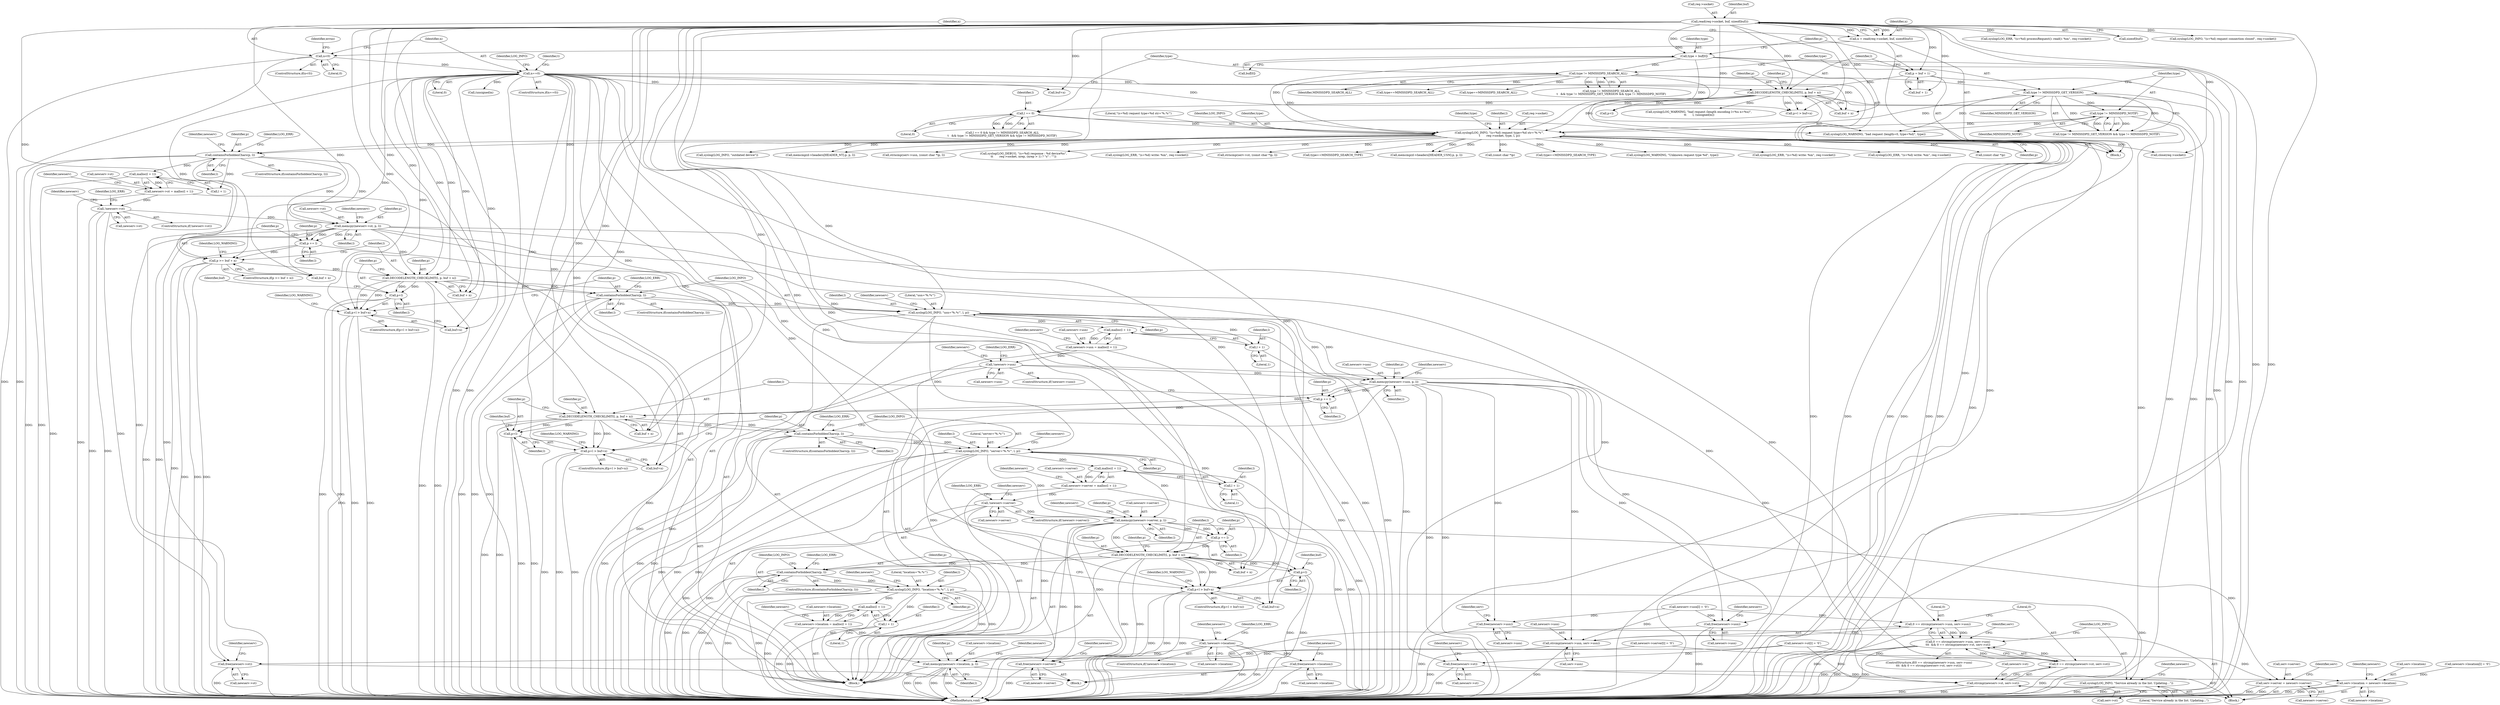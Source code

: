 digraph "0_miniupnp_b238cade9a173c6f751a34acf8ccff838a62aa47@API" {
"1000720" [label="(Call,malloc(l + 1))"];
"1000708" [label="(Call,containsForbiddenChars(p, l))"];
"1000244" [label="(Call,syslog(LOG_INFO, \"(s=%d) request type=%d str='%.*s'\",\n\t       req->socket, type, l, p))"];
"1000141" [label="(Call,read(req->socket, buf, sizeof(buf)))"];
"1000189" [label="(Call,type = buf[0])"];
"1000228" [label="(Call,type != MINISSDPD_SEARCH_ALL)"];
"1000235" [label="(Call,type != MINISSDPD_NOTIF)"];
"1000232" [label="(Call,type != MINISSDPD_GET_VERSION)"];
"1000224" [label="(Call,l == 0)"];
"1000199" [label="(Call,DECODELENGTH_CHECKLIMIT(l, p, buf + n))"];
"1000194" [label="(Call,p = buf + 1)"];
"1000174" [label="(Call,n==0)"];
"1000149" [label="(Call,n<0)"];
"1000139" [label="(Call,n = read(req->socket, buf, sizeof(buf)))"];
"1000716" [label="(Call,newserv->st = malloc(l + 1))"];
"1000725" [label="(Call,!newserv->st)"];
"1000734" [label="(Call,memcpy(newserv->st, p, l))"];
"1000747" [label="(Call,p += l)"];
"1000751" [label="(Call,p >= buf + n)"];
"1000761" [label="(Call,DECODELENGTH_CHECKLIMIT(l, p, buf + n))"];
"1000768" [label="(Call,p+l > buf+n)"];
"1000769" [label="(Call,p+l)"];
"1000781" [label="(Call,containsForbiddenChars(p, l))"];
"1000789" [label="(Call,syslog(LOG_INFO, \"usn='%.*s'\", l, p))"];
"1000798" [label="(Call,malloc(l + 1))"];
"1000794" [label="(Call,newserv->usn = malloc(l + 1))"];
"1000803" [label="(Call,!newserv->usn)"];
"1000812" [label="(Call,memcpy(newserv->usn, p, l))"];
"1000825" [label="(Call,p += l)"];
"1000828" [label="(Call,DECODELENGTH_CHECKLIMIT(l, p, buf + n))"];
"1000835" [label="(Call,p+l > buf+n)"];
"1000836" [label="(Call,p+l)"];
"1000848" [label="(Call,containsForbiddenChars(p, l))"];
"1000856" [label="(Call,syslog(LOG_INFO, \"server='%.*s'\", l, p))"];
"1000865" [label="(Call,malloc(l + 1))"];
"1000861" [label="(Call,newserv->server = malloc(l + 1))"];
"1000870" [label="(Call,!newserv->server)"];
"1000879" [label="(Call,memcpy(newserv->server, p, l))"];
"1000892" [label="(Call,p += l)"];
"1000895" [label="(Call,DECODELENGTH_CHECKLIMIT(l, p, buf + n))"];
"1000902" [label="(Call,p+l > buf+n)"];
"1000903" [label="(Call,p+l)"];
"1000915" [label="(Call,containsForbiddenChars(p, l))"];
"1000923" [label="(Call,syslog(LOG_INFO, \"location='%.*s'\", l, p))"];
"1000932" [label="(Call,malloc(l + 1))"];
"1000928" [label="(Call,newserv->location = malloc(l + 1))"];
"1000937" [label="(Call,!newserv->location)"];
"1000946" [label="(Call,memcpy(newserv->location, p, l))"];
"1001021" [label="(Call,serv->location = newserv->location)"];
"1001116" [label="(Call,free(newserv->location))"];
"1000933" [label="(Call,l + 1)"];
"1000995" [label="(Call,syslog(LOG_INFO, \"Service already in the list. Updating...\"))"];
"1001010" [label="(Call,serv->server = newserv->server)"];
"1001112" [label="(Call,free(newserv->server))"];
"1000866" [label="(Call,l + 1)"];
"1000976" [label="(Call,0 == strcmp(newserv->usn, serv->usn))"];
"1000975" [label="(Call,0 == strcmp(newserv->usn, serv->usn)\n\t\t\t  && 0 == strcmp(newserv->st, serv->st))"];
"1000978" [label="(Call,strcmp(newserv->usn, serv->usn))"];
"1001002" [label="(Call,free(newserv->usn))"];
"1001108" [label="(Call,free(newserv->usn))"];
"1000799" [label="(Call,l + 1)"];
"1000985" [label="(Call,0 == strcmp(newserv->st, serv->st))"];
"1000987" [label="(Call,strcmp(newserv->st, serv->st))"];
"1000998" [label="(Call,free(newserv->st))"];
"1001104" [label="(Call,free(newserv->st))"];
"1000869" [label="(ControlStructure,if(!newserv->server))"];
"1000790" [label="(Identifier,LOG_INFO)"];
"1001003" [label="(Call,newserv->usn)"];
"1000780" [label="(ControlStructure,if(containsForbiddenChars(p, l)))"];
"1000979" [label="(Call,newserv->usn)"];
"1000150" [label="(Identifier,n)"];
"1000116" [label="(Block,)"];
"1000245" [label="(Identifier,LOG_INFO)"];
"1000191" [label="(Call,buf[0])"];
"1000156" [label="(Identifier,errno)"];
"1001112" [label="(Call,free(newserv->server))"];
"1000707" [label="(ControlStructure,if(containsForbiddenChars(p, l)))"];
"1000816" [label="(Identifier,p)"];
"1000946" [label="(Call,memcpy(newserv->location, p, l))"];
"1000915" [label="(Call,containsForbiddenChars(p, l))"];
"1000250" [label="(Identifier,type)"];
"1000923" [label="(Call,syslog(LOG_INFO, \"location='%.*s'\", l, p))"];
"1000950" [label="(Identifier,p)"];
"1000176" [label="(Literal,0)"];
"1000199" [label="(Call,DECODELENGTH_CHECKLIMIT(l, p, buf + n))"];
"1000232" [label="(Call,type != MINISSDPD_GET_VERSION)"];
"1000777" [label="(Identifier,LOG_WARNING)"];
"1000179" [label="(Identifier,LOG_INFO)"];
"1000725" [label="(Call,!newserv->st)"];
"1001108" [label="(Call,free(newserv->usn))"];
"1000772" [label="(Call,buf+n)"];
"1000830" [label="(Identifier,p)"];
"1000818" [label="(Call,newserv->usn[l] = '\0')"];
"1000584" [label="(Call,strncmp(serv->usn, (const char *)p, l))"];
"1000229" [label="(Identifier,type)"];
"1000831" [label="(Call,buf + n)"];
"1000937" [label="(Call,!newserv->location)"];
"1000939" [label="(Identifier,newserv)"];
"1000717" [label="(Call,newserv->st)"];
"1000750" [label="(ControlStructure,if(p >= buf + n))"];
"1000254" [label="(Identifier,type)"];
"1000795" [label="(Call,newserv->usn)"];
"1000998" [label="(Call,free(newserv->st))"];
"1000196" [label="(Call,buf + 1)"];
"1000917" [label="(Identifier,l)"];
"1000239" [label="(Call,syslog(LOG_WARNING, \"bad request (length=0, type=%d)\", type))"];
"1000230" [label="(Identifier,MINISSDPD_SEARCH_ALL)"];
"1000994" [label="(Block,)"];
"1000930" [label="(Identifier,newserv)"];
"1001004" [label="(Identifier,newserv)"];
"1000898" [label="(Call,buf + n)"];
"1000804" [label="(Call,newserv->usn)"];
"1000903" [label="(Call,p+l)"];
"1000186" [label="(Identifier,t)"];
"1000892" [label="(Call,p += l)"];
"1000853" [label="(Identifier,LOG_ERR)"];
"1000801" [label="(Literal,1)"];
"1000860" [label="(Identifier,p)"];
"1000876" [label="(Identifier,LOG_ERR)"];
"1000901" [label="(ControlStructure,if(p+l > buf+n))"];
"1000789" [label="(Call,syslog(LOG_INFO, \"usn='%.*s'\", l, p))"];
"1000771" [label="(Identifier,l)"];
"1000726" [label="(Call,newserv->st)"];
"1001029" [label="(Identifier,newserv)"];
"1000840" [label="(Identifier,buf)"];
"1000716" [label="(Call,newserv->st = malloc(l + 1))"];
"1000794" [label="(Call,newserv->usn = malloc(l + 1))"];
"1000228" [label="(Call,type != MINISSDPD_SEARCH_ALL)"];
"1000805" [label="(Identifier,newserv)"];
"1000817" [label="(Identifier,l)"];
"1000844" [label="(Identifier,LOG_WARNING)"];
"1001116" [label="(Call,free(newserv->location))"];
"1000982" [label="(Call,serv->usn)"];
"1000657" [label="(Call,syslog(LOG_DEBUG, \"(s=%d) response : %d device%s\",\n\t\t       req->socket, nrep, (nrep > 1) ? \"s\" : \"\"))"];
"1001104" [label="(Call,free(newserv->st))"];
"1000734" [label="(Call,memcpy(newserv->st, p, l))"];
"1001110" [label="(Identifier,newserv)"];
"1000166" [label="(Call,syslog(LOG_ERR, \"(s=%d) processRequest(): read(): %m\", req->socket))"];
"1000847" [label="(ControlStructure,if(containsForbiddenChars(p, l)))"];
"1001092" [label="(Call,syslog(LOG_ERR, \"(s=%d) write: %m\", req->socket))"];
"1000974" [label="(ControlStructure,if(0 == strcmp(newserv->usn, serv->usn)\n\t\t\t  && 0 == strcmp(newserv->st, serv->st)))"];
"1000736" [label="(Identifier,newserv)"];
"1000867" [label="(Identifier,l)"];
"1000991" [label="(Call,serv->st)"];
"1001010" [label="(Call,serv->server = newserv->server)"];
"1000814" [label="(Identifier,newserv)"];
"1000895" [label="(Call,DECODELENGTH_CHECKLIMIT(l, p, buf + n))"];
"1000142" [label="(Call,req->socket)"];
"1000863" [label="(Identifier,newserv)"];
"1000793" [label="(Identifier,p)"];
"1000925" [label="(Literal,\"location='%.*s'\")"];
"1000978" [label="(Call,strcmp(newserv->usn, serv->usn))"];
"1000865" [label="(Call,malloc(l + 1))"];
"1000897" [label="(Identifier,p)"];
"1000782" [label="(Identifier,p)"];
"1000986" [label="(Literal,0)"];
"1000148" [label="(ControlStructure,if(n<0))"];
"1000881" [label="(Identifier,newserv)"];
"1000236" [label="(Identifier,type)"];
"1000904" [label="(Identifier,p)"];
"1000140" [label="(Identifier,n)"];
"1000835" [label="(Call,p+l > buf+n)"];
"1001105" [label="(Call,newserv->st)"];
"1001019" [label="(Identifier,serv)"];
"1000761" [label="(Call,DECODELENGTH_CHECKLIMIT(l, p, buf + n))"];
"1000902" [label="(Call,p+l > buf+n)"];
"1001000" [label="(Identifier,newserv)"];
"1000709" [label="(Identifier,p)"];
"1000988" [label="(Call,newserv->st)"];
"1000174" [label="(Call,n==0)"];
"1000569" [label="(Call,strncmp(serv->st, (const char *)p, l))"];
"1000862" [label="(Call,newserv->server)"];
"1000149" [label="(Call,n<0)"];
"1000363" [label="(Call,type==MINISSDPD_SEARCH_TYPE)"];
"1000767" [label="(ControlStructure,if(p+l > buf+n))"];
"1000916" [label="(Identifier,p)"];
"1001014" [label="(Call,newserv->server)"];
"1000385" [label="(Call,memcmp(d->headers[HEADER_USN].p, p, l))"];
"1000190" [label="(Identifier,type)"];
"1000731" [label="(Identifier,LOG_ERR)"];
"1000769" [label="(Call,p+l)"];
"1000141" [label="(Call,read(req->socket, buf, sizeof(buf)))"];
"1000752" [label="(Identifier,p)"];
"1000588" [label="(Call,(const char *)p)"];
"1000233" [label="(Identifier,type)"];
"1000826" [label="(Identifier,p)"];
"1000933" [label="(Call,l + 1)"];
"1000151" [label="(Literal,0)"];
"1000770" [label="(Identifier,p)"];
"1000834" [label="(ControlStructure,if(p+l > buf+n))"];
"1000139" [label="(Call,n = read(req->socket, buf, sizeof(buf)))"];
"1000244" [label="(Call,syslog(LOG_INFO, \"(s=%d) request type=%d str='%.*s'\",\n\t       req->socket, type, l, p))"];
"1000235" [label="(Call,type != MINISSDPD_NOTIF)"];
"1000207" [label="(Call,p+l)"];
"1000237" [label="(Identifier,MINISSDPD_NOTIF)"];
"1000743" [label="(Identifier,newserv)"];
"1000906" [label="(Call,buf+n)"];
"1000905" [label="(Identifier,l)"];
"1000975" [label="(Call,0 == strcmp(newserv->usn, serv->usn)\n\t\t\t  && 0 == strcmp(newserv->st, serv->st))"];
"1000231" [label="(Call,type != MINISSDPD_GET_VERSION && type != MINISSDPD_NOTIF)"];
"1000251" [label="(Identifier,l)"];
"1000948" [label="(Identifier,newserv)"];
"1001117" [label="(Call,newserv->location)"];
"1000762" [label="(Identifier,l)"];
"1000224" [label="(Call,l == 0)"];
"1000739" [label="(Identifier,l)"];
"1000872" [label="(Identifier,newserv)"];
"1000792" [label="(Identifier,l)"];
"1000812" [label="(Call,memcpy(newserv->usn, p, l))"];
"1001025" [label="(Call,newserv->location)"];
"1000999" [label="(Call,newserv->st)"];
"1000934" [label="(Identifier,l)"];
"1000225" [label="(Identifier,l)"];
"1000773" [label="(Identifier,buf)"];
"1000947" [label="(Call,newserv->location)"];
"1000753" [label="(Call,buf + n)"];
"1000201" [label="(Identifier,p)"];
"1000850" [label="(Identifier,l)"];
"1000708" [label="(Call,containsForbiddenChars(p, l))"];
"1000786" [label="(Identifier,LOG_ERR)"];
"1000825" [label="(Call,p += l)"];
"1000907" [label="(Identifier,buf)"];
"1000727" [label="(Identifier,newserv)"];
"1000800" [label="(Identifier,l)"];
"1000798" [label="(Call,malloc(l + 1))"];
"1000395" [label="(Call,type==MINISSDPD_SEARCH_ALL)"];
"1001021" [label="(Call,serv->location = newserv->location)"];
"1000189" [label="(Call,type = buf[0])"];
"1000247" [label="(Call,req->socket)"];
"1000827" [label="(Identifier,l)"];
"1000828" [label="(Call,DECODELENGTH_CHECKLIMIT(l, p, buf + n))"];
"1000861" [label="(Call,newserv->server = malloc(l + 1))"];
"1000938" [label="(Call,newserv->location)"];
"1000200" [label="(Identifier,l)"];
"1000713" [label="(Identifier,LOG_ERR)"];
"1000926" [label="(Identifier,l)"];
"1000849" [label="(Identifier,p)"];
"1000564" [label="(Call,type==MINISSDPD_SEARCH_TYPE)"];
"1000206" [label="(Call,p+l > buf+n)"];
"1001075" [label="(Call,syslog(LOG_WARNING, \"Unknown request type %d\", type))"];
"1000783" [label="(Identifier,l)"];
"1000888" [label="(Identifier,newserv)"];
"1001118" [label="(Identifier,newserv)"];
"1000738" [label="(Identifier,p)"];
"1000927" [label="(Identifier,p)"];
"1000740" [label="(Call,newserv->st[l] = '\0')"];
"1001121" [label="(Identifier,newserv)"];
"1000195" [label="(Identifier,p)"];
"1000871" [label="(Call,newserv->server)"];
"1000987" [label="(Call,strcmp(newserv->st, serv->st))"];
"1000866" [label="(Call,l + 1)"];
"1000932" [label="(Call,malloc(l + 1))"];
"1000896" [label="(Identifier,l)"];
"1000218" [label="(Call,(unsigned)n)"];
"1000758" [label="(Identifier,LOG_WARNING)"];
"1001002" [label="(Call,free(newserv->usn))"];
"1000223" [label="(Call,l == 0 && type != MINISSDPD_SEARCH_ALL\n\t   && type != MINISSDPD_GET_VERSION && type != MINISSDPD_NOTIF)"];
"1000796" [label="(Identifier,newserv)"];
"1000977" [label="(Literal,0)"];
"1000995" [label="(Call,syslog(LOG_INFO, \"Service already in the list. Updating...\"))"];
"1000791" [label="(Literal,\"usn='%.*s'\")"];
"1000799" [label="(Call,l + 1)"];
"1000234" [label="(Identifier,MINISSDPD_GET_VERSION)"];
"1000202" [label="(Call,buf + n)"];
"1000592" [label="(Call,type==MINISSDPD_SEARCH_ALL)"];
"1000914" [label="(ControlStructure,if(containsForbiddenChars(p, l)))"];
"1000920" [label="(Identifier,LOG_ERR)"];
"1000883" [label="(Identifier,p)"];
"1000246" [label="(Literal,\"(s=%d) request type=%d str='%.*s'\")"];
"1000936" [label="(ControlStructure,if(!newserv->location))"];
"1001022" [label="(Call,serv->location)"];
"1000839" [label="(Call,buf+n)"];
"1000768" [label="(Call,p+l > buf+n)"];
"1000809" [label="(Identifier,LOG_ERR)"];
"1000146" [label="(Call,sizeof(buf))"];
"1000868" [label="(Literal,1)"];
"1000781" [label="(Call,containsForbiddenChars(p, l))"];
"1000976" [label="(Call,0 == strcmp(newserv->usn, serv->usn))"];
"1000911" [label="(Identifier,LOG_WARNING)"];
"1001125" [label="(Call,close(req->socket))"];
"1000749" [label="(Identifier,l)"];
"1000821" [label="(Identifier,newserv)"];
"1001103" [label="(Block,)"];
"1000175" [label="(Identifier,n)"];
"1000894" [label="(Identifier,l)"];
"1001109" [label="(Call,newserv->usn)"];
"1000720" [label="(Call,malloc(l + 1))"];
"1000870" [label="(Call,!newserv->server)"];
"1000813" [label="(Call,newserv->usn)"];
"1001061" [label="(Call,syslog(LOG_ERR, \"(s=%d) write: %m\", req->socket))"];
"1000194" [label="(Call,p = buf + 1)"];
"1000803" [label="(Call,!newserv->usn)"];
"1000880" [label="(Call,newserv->server)"];
"1000924" [label="(Identifier,LOG_INFO)"];
"1001114" [label="(Identifier,newserv)"];
"1000848" [label="(Call,containsForbiddenChars(p, l))"];
"1000751" [label="(Call,p >= buf + n)"];
"1000214" [label="(Call,syslog(LOG_WARNING, \"bad request (length encoding l=%u n=%u)\",\n \t\t       l, (unsigned)n))"];
"1000724" [label="(ControlStructure,if(!newserv->st))"];
"1000747" [label="(Call,p += l)"];
"1000836" [label="(Call,p+l)"];
"1000935" [label="(Literal,1)"];
"1000884" [label="(Identifier,l)"];
"1000955" [label="(Identifier,newserv)"];
"1000967" [label="(Identifier,serv)"];
"1000859" [label="(Identifier,l)"];
"1000893" [label="(Identifier,p)"];
"1000838" [label="(Identifier,l)"];
"1001008" [label="(Identifier,serv)"];
"1000802" [label="(ControlStructure,if(!newserv->usn))"];
"1000857" [label="(Identifier,LOG_INFO)"];
"1000879" [label="(Call,memcpy(newserv->server, p, l))"];
"1000210" [label="(Call,buf+n)"];
"1000763" [label="(Identifier,p)"];
"1000928" [label="(Call,newserv->location = malloc(l + 1))"];
"1000858" [label="(Literal,\"server='%.*s'\")"];
"1000943" [label="(Identifier,LOG_ERR)"];
"1000289" [label="(Call,syslog(LOG_ERR, \"(s=%d) write: %m\", req->socket))"];
"1000748" [label="(Identifier,p)"];
"1000951" [label="(Identifier,l)"];
"1000178" [label="(Call,syslog(LOG_INFO, \"(s=%d) request connection closed\", req->socket))"];
"1000885" [label="(Call,newserv->server[l] = '\0')"];
"1000721" [label="(Call,l + 1)"];
"1000929" [label="(Call,newserv->location)"];
"1001011" [label="(Call,serv->server)"];
"1000173" [label="(ControlStructure,if(n==0))"];
"1001136" [label="(MethodReturn,void)"];
"1000208" [label="(Identifier,p)"];
"1000735" [label="(Call,newserv->st)"];
"1000829" [label="(Identifier,l)"];
"1000952" [label="(Call,newserv->location[l] = '\0')"];
"1001113" [label="(Call,newserv->server)"];
"1000227" [label="(Call,type != MINISSDPD_SEARCH_ALL\n\t   && type != MINISSDPD_GET_VERSION && type != MINISSDPD_NOTIF)"];
"1000573" [label="(Call,(const char *)p)"];
"1000985" [label="(Call,0 == strcmp(newserv->st, serv->st))"];
"1000145" [label="(Identifier,buf)"];
"1000710" [label="(Identifier,l)"];
"1000252" [label="(Identifier,p)"];
"1000319" [label="(Call,syslog(LOG_INFO, \"outdated device\"))"];
"1000718" [label="(Identifier,newserv)"];
"1000997" [label="(Literal,\"Service already in the list. Updating...\")"];
"1000996" [label="(Identifier,LOG_INFO)"];
"1000837" [label="(Identifier,p)"];
"1000226" [label="(Literal,0)"];
"1000764" [label="(Call,buf + n)"];
"1000368" [label="(Call,memcmp(d->headers[HEADER_NT].p, p, l))"];
"1000856" [label="(Call,syslog(LOG_INFO, \"server='%.*s'\", l, p))"];
"1000255" [label="(Block,)"];
"1000720" -> "1000716"  [label="AST: "];
"1000720" -> "1000721"  [label="CFG: "];
"1000721" -> "1000720"  [label="AST: "];
"1000716" -> "1000720"  [label="CFG: "];
"1000720" -> "1001136"  [label="DDG: "];
"1000720" -> "1000716"  [label="DDG: "];
"1000708" -> "1000720"  [label="DDG: "];
"1000708" -> "1000707"  [label="AST: "];
"1000708" -> "1000710"  [label="CFG: "];
"1000709" -> "1000708"  [label="AST: "];
"1000710" -> "1000708"  [label="AST: "];
"1000713" -> "1000708"  [label="CFG: "];
"1000718" -> "1000708"  [label="CFG: "];
"1000708" -> "1001136"  [label="DDG: "];
"1000708" -> "1001136"  [label="DDG: "];
"1000708" -> "1001136"  [label="DDG: "];
"1000244" -> "1000708"  [label="DDG: "];
"1000244" -> "1000708"  [label="DDG: "];
"1000708" -> "1000721"  [label="DDG: "];
"1000708" -> "1000734"  [label="DDG: "];
"1000708" -> "1000734"  [label="DDG: "];
"1000244" -> "1000116"  [label="AST: "];
"1000244" -> "1000252"  [label="CFG: "];
"1000245" -> "1000244"  [label="AST: "];
"1000246" -> "1000244"  [label="AST: "];
"1000247" -> "1000244"  [label="AST: "];
"1000250" -> "1000244"  [label="AST: "];
"1000251" -> "1000244"  [label="AST: "];
"1000252" -> "1000244"  [label="AST: "];
"1000254" -> "1000244"  [label="CFG: "];
"1000244" -> "1001136"  [label="DDG: "];
"1000244" -> "1001136"  [label="DDG: "];
"1000244" -> "1001136"  [label="DDG: "];
"1000244" -> "1001136"  [label="DDG: "];
"1000244" -> "1001136"  [label="DDG: "];
"1000244" -> "1001136"  [label="DDG: "];
"1000141" -> "1000244"  [label="DDG: "];
"1000189" -> "1000244"  [label="DDG: "];
"1000228" -> "1000244"  [label="DDG: "];
"1000235" -> "1000244"  [label="DDG: "];
"1000232" -> "1000244"  [label="DDG: "];
"1000224" -> "1000244"  [label="DDG: "];
"1000199" -> "1000244"  [label="DDG: "];
"1000244" -> "1000289"  [label="DDG: "];
"1000244" -> "1000319"  [label="DDG: "];
"1000244" -> "1000363"  [label="DDG: "];
"1000244" -> "1000368"  [label="DDG: "];
"1000244" -> "1000368"  [label="DDG: "];
"1000244" -> "1000385"  [label="DDG: "];
"1000244" -> "1000385"  [label="DDG: "];
"1000244" -> "1000564"  [label="DDG: "];
"1000244" -> "1000573"  [label="DDG: "];
"1000244" -> "1000569"  [label="DDG: "];
"1000244" -> "1000588"  [label="DDG: "];
"1000244" -> "1000584"  [label="DDG: "];
"1000244" -> "1000657"  [label="DDG: "];
"1000244" -> "1000789"  [label="DDG: "];
"1000244" -> "1001061"  [label="DDG: "];
"1000244" -> "1001075"  [label="DDG: "];
"1000244" -> "1001092"  [label="DDG: "];
"1000244" -> "1001125"  [label="DDG: "];
"1000141" -> "1000139"  [label="AST: "];
"1000141" -> "1000146"  [label="CFG: "];
"1000142" -> "1000141"  [label="AST: "];
"1000145" -> "1000141"  [label="AST: "];
"1000146" -> "1000141"  [label="AST: "];
"1000139" -> "1000141"  [label="CFG: "];
"1000141" -> "1001136"  [label="DDG: "];
"1000141" -> "1001136"  [label="DDG: "];
"1000141" -> "1000139"  [label="DDG: "];
"1000141" -> "1000139"  [label="DDG: "];
"1000141" -> "1000166"  [label="DDG: "];
"1000141" -> "1000178"  [label="DDG: "];
"1000141" -> "1000189"  [label="DDG: "];
"1000141" -> "1000194"  [label="DDG: "];
"1000141" -> "1000196"  [label="DDG: "];
"1000141" -> "1000199"  [label="DDG: "];
"1000141" -> "1000202"  [label="DDG: "];
"1000141" -> "1000206"  [label="DDG: "];
"1000141" -> "1000210"  [label="DDG: "];
"1000141" -> "1000751"  [label="DDG: "];
"1000141" -> "1000753"  [label="DDG: "];
"1000141" -> "1000761"  [label="DDG: "];
"1000141" -> "1000764"  [label="DDG: "];
"1000141" -> "1000768"  [label="DDG: "];
"1000141" -> "1000772"  [label="DDG: "];
"1000141" -> "1000828"  [label="DDG: "];
"1000141" -> "1000831"  [label="DDG: "];
"1000141" -> "1000835"  [label="DDG: "];
"1000141" -> "1000839"  [label="DDG: "];
"1000141" -> "1000895"  [label="DDG: "];
"1000141" -> "1000898"  [label="DDG: "];
"1000141" -> "1000902"  [label="DDG: "];
"1000141" -> "1000906"  [label="DDG: "];
"1000141" -> "1001125"  [label="DDG: "];
"1000189" -> "1000116"  [label="AST: "];
"1000189" -> "1000191"  [label="CFG: "];
"1000190" -> "1000189"  [label="AST: "];
"1000191" -> "1000189"  [label="AST: "];
"1000195" -> "1000189"  [label="CFG: "];
"1000189" -> "1001136"  [label="DDG: "];
"1000189" -> "1001136"  [label="DDG: "];
"1000189" -> "1000228"  [label="DDG: "];
"1000189" -> "1000239"  [label="DDG: "];
"1000228" -> "1000227"  [label="AST: "];
"1000228" -> "1000230"  [label="CFG: "];
"1000229" -> "1000228"  [label="AST: "];
"1000230" -> "1000228"  [label="AST: "];
"1000233" -> "1000228"  [label="CFG: "];
"1000227" -> "1000228"  [label="CFG: "];
"1000228" -> "1001136"  [label="DDG: "];
"1000228" -> "1000227"  [label="DDG: "];
"1000228" -> "1000227"  [label="DDG: "];
"1000228" -> "1000232"  [label="DDG: "];
"1000228" -> "1000239"  [label="DDG: "];
"1000228" -> "1000395"  [label="DDG: "];
"1000228" -> "1000592"  [label="DDG: "];
"1000235" -> "1000231"  [label="AST: "];
"1000235" -> "1000237"  [label="CFG: "];
"1000236" -> "1000235"  [label="AST: "];
"1000237" -> "1000235"  [label="AST: "];
"1000231" -> "1000235"  [label="CFG: "];
"1000235" -> "1001136"  [label="DDG: "];
"1000235" -> "1000231"  [label="DDG: "];
"1000235" -> "1000231"  [label="DDG: "];
"1000232" -> "1000235"  [label="DDG: "];
"1000235" -> "1000239"  [label="DDG: "];
"1000232" -> "1000231"  [label="AST: "];
"1000232" -> "1000234"  [label="CFG: "];
"1000233" -> "1000232"  [label="AST: "];
"1000234" -> "1000232"  [label="AST: "];
"1000236" -> "1000232"  [label="CFG: "];
"1000231" -> "1000232"  [label="CFG: "];
"1000232" -> "1001136"  [label="DDG: "];
"1000232" -> "1000231"  [label="DDG: "];
"1000232" -> "1000231"  [label="DDG: "];
"1000232" -> "1000239"  [label="DDG: "];
"1000224" -> "1000223"  [label="AST: "];
"1000224" -> "1000226"  [label="CFG: "];
"1000225" -> "1000224"  [label="AST: "];
"1000226" -> "1000224"  [label="AST: "];
"1000229" -> "1000224"  [label="CFG: "];
"1000223" -> "1000224"  [label="CFG: "];
"1000224" -> "1001136"  [label="DDG: "];
"1000224" -> "1000223"  [label="DDG: "];
"1000224" -> "1000223"  [label="DDG: "];
"1000199" -> "1000224"  [label="DDG: "];
"1000199" -> "1000116"  [label="AST: "];
"1000199" -> "1000202"  [label="CFG: "];
"1000200" -> "1000199"  [label="AST: "];
"1000201" -> "1000199"  [label="AST: "];
"1000202" -> "1000199"  [label="AST: "];
"1000208" -> "1000199"  [label="CFG: "];
"1000199" -> "1001136"  [label="DDG: "];
"1000199" -> "1001136"  [label="DDG: "];
"1000194" -> "1000199"  [label="DDG: "];
"1000174" -> "1000199"  [label="DDG: "];
"1000199" -> "1000206"  [label="DDG: "];
"1000199" -> "1000206"  [label="DDG: "];
"1000199" -> "1000207"  [label="DDG: "];
"1000199" -> "1000207"  [label="DDG: "];
"1000199" -> "1000214"  [label="DDG: "];
"1000194" -> "1000116"  [label="AST: "];
"1000194" -> "1000196"  [label="CFG: "];
"1000195" -> "1000194"  [label="AST: "];
"1000196" -> "1000194"  [label="AST: "];
"1000200" -> "1000194"  [label="CFG: "];
"1000194" -> "1001136"  [label="DDG: "];
"1000174" -> "1000173"  [label="AST: "];
"1000174" -> "1000176"  [label="CFG: "];
"1000175" -> "1000174"  [label="AST: "];
"1000176" -> "1000174"  [label="AST: "];
"1000179" -> "1000174"  [label="CFG: "];
"1000186" -> "1000174"  [label="CFG: "];
"1000174" -> "1001136"  [label="DDG: "];
"1000174" -> "1001136"  [label="DDG: "];
"1000149" -> "1000174"  [label="DDG: "];
"1000174" -> "1000202"  [label="DDG: "];
"1000174" -> "1000206"  [label="DDG: "];
"1000174" -> "1000210"  [label="DDG: "];
"1000174" -> "1000218"  [label="DDG: "];
"1000174" -> "1000751"  [label="DDG: "];
"1000174" -> "1000753"  [label="DDG: "];
"1000174" -> "1000761"  [label="DDG: "];
"1000174" -> "1000764"  [label="DDG: "];
"1000174" -> "1000768"  [label="DDG: "];
"1000174" -> "1000772"  [label="DDG: "];
"1000174" -> "1000828"  [label="DDG: "];
"1000174" -> "1000831"  [label="DDG: "];
"1000174" -> "1000835"  [label="DDG: "];
"1000174" -> "1000839"  [label="DDG: "];
"1000174" -> "1000895"  [label="DDG: "];
"1000174" -> "1000898"  [label="DDG: "];
"1000174" -> "1000902"  [label="DDG: "];
"1000174" -> "1000906"  [label="DDG: "];
"1000149" -> "1000148"  [label="AST: "];
"1000149" -> "1000151"  [label="CFG: "];
"1000150" -> "1000149"  [label="AST: "];
"1000151" -> "1000149"  [label="AST: "];
"1000156" -> "1000149"  [label="CFG: "];
"1000175" -> "1000149"  [label="CFG: "];
"1000149" -> "1001136"  [label="DDG: "];
"1000149" -> "1001136"  [label="DDG: "];
"1000139" -> "1000149"  [label="DDG: "];
"1000139" -> "1000116"  [label="AST: "];
"1000140" -> "1000139"  [label="AST: "];
"1000150" -> "1000139"  [label="CFG: "];
"1000139" -> "1001136"  [label="DDG: "];
"1000716" -> "1000255"  [label="AST: "];
"1000717" -> "1000716"  [label="AST: "];
"1000727" -> "1000716"  [label="CFG: "];
"1000716" -> "1001136"  [label="DDG: "];
"1000716" -> "1000725"  [label="DDG: "];
"1000725" -> "1000724"  [label="AST: "];
"1000725" -> "1000726"  [label="CFG: "];
"1000726" -> "1000725"  [label="AST: "];
"1000731" -> "1000725"  [label="CFG: "];
"1000736" -> "1000725"  [label="CFG: "];
"1000725" -> "1001136"  [label="DDG: "];
"1000725" -> "1001136"  [label="DDG: "];
"1000725" -> "1000734"  [label="DDG: "];
"1000725" -> "1001104"  [label="DDG: "];
"1000734" -> "1000255"  [label="AST: "];
"1000734" -> "1000739"  [label="CFG: "];
"1000735" -> "1000734"  [label="AST: "];
"1000738" -> "1000734"  [label="AST: "];
"1000739" -> "1000734"  [label="AST: "];
"1000743" -> "1000734"  [label="CFG: "];
"1000734" -> "1001136"  [label="DDG: "];
"1000734" -> "1001136"  [label="DDG: "];
"1000734" -> "1000747"  [label="DDG: "];
"1000734" -> "1000747"  [label="DDG: "];
"1000734" -> "1000761"  [label="DDG: "];
"1000734" -> "1000985"  [label="DDG: "];
"1000734" -> "1000987"  [label="DDG: "];
"1000734" -> "1000998"  [label="DDG: "];
"1000734" -> "1001104"  [label="DDG: "];
"1000747" -> "1000255"  [label="AST: "];
"1000747" -> "1000749"  [label="CFG: "];
"1000748" -> "1000747"  [label="AST: "];
"1000749" -> "1000747"  [label="AST: "];
"1000752" -> "1000747"  [label="CFG: "];
"1000747" -> "1001136"  [label="DDG: "];
"1000747" -> "1000751"  [label="DDG: "];
"1000751" -> "1000750"  [label="AST: "];
"1000751" -> "1000753"  [label="CFG: "];
"1000752" -> "1000751"  [label="AST: "];
"1000753" -> "1000751"  [label="AST: "];
"1000758" -> "1000751"  [label="CFG: "];
"1000762" -> "1000751"  [label="CFG: "];
"1000751" -> "1001136"  [label="DDG: "];
"1000751" -> "1001136"  [label="DDG: "];
"1000751" -> "1001136"  [label="DDG: "];
"1000751" -> "1000761"  [label="DDG: "];
"1000761" -> "1000255"  [label="AST: "];
"1000761" -> "1000764"  [label="CFG: "];
"1000762" -> "1000761"  [label="AST: "];
"1000763" -> "1000761"  [label="AST: "];
"1000764" -> "1000761"  [label="AST: "];
"1000770" -> "1000761"  [label="CFG: "];
"1000761" -> "1001136"  [label="DDG: "];
"1000761" -> "1001136"  [label="DDG: "];
"1000761" -> "1000768"  [label="DDG: "];
"1000761" -> "1000768"  [label="DDG: "];
"1000761" -> "1000769"  [label="DDG: "];
"1000761" -> "1000769"  [label="DDG: "];
"1000761" -> "1000781"  [label="DDG: "];
"1000761" -> "1000781"  [label="DDG: "];
"1000768" -> "1000767"  [label="AST: "];
"1000768" -> "1000772"  [label="CFG: "];
"1000769" -> "1000768"  [label="AST: "];
"1000772" -> "1000768"  [label="AST: "];
"1000777" -> "1000768"  [label="CFG: "];
"1000782" -> "1000768"  [label="CFG: "];
"1000768" -> "1001136"  [label="DDG: "];
"1000768" -> "1001136"  [label="DDG: "];
"1000768" -> "1001136"  [label="DDG: "];
"1000769" -> "1000771"  [label="CFG: "];
"1000770" -> "1000769"  [label="AST: "];
"1000771" -> "1000769"  [label="AST: "];
"1000773" -> "1000769"  [label="CFG: "];
"1000769" -> "1001136"  [label="DDG: "];
"1000769" -> "1001136"  [label="DDG: "];
"1000781" -> "1000780"  [label="AST: "];
"1000781" -> "1000783"  [label="CFG: "];
"1000782" -> "1000781"  [label="AST: "];
"1000783" -> "1000781"  [label="AST: "];
"1000786" -> "1000781"  [label="CFG: "];
"1000790" -> "1000781"  [label="CFG: "];
"1000781" -> "1001136"  [label="DDG: "];
"1000781" -> "1001136"  [label="DDG: "];
"1000781" -> "1001136"  [label="DDG: "];
"1000781" -> "1000789"  [label="DDG: "];
"1000781" -> "1000789"  [label="DDG: "];
"1000789" -> "1000255"  [label="AST: "];
"1000789" -> "1000793"  [label="CFG: "];
"1000790" -> "1000789"  [label="AST: "];
"1000791" -> "1000789"  [label="AST: "];
"1000792" -> "1000789"  [label="AST: "];
"1000793" -> "1000789"  [label="AST: "];
"1000796" -> "1000789"  [label="CFG: "];
"1000789" -> "1001136"  [label="DDG: "];
"1000789" -> "1001136"  [label="DDG: "];
"1000789" -> "1001136"  [label="DDG: "];
"1000789" -> "1000798"  [label="DDG: "];
"1000789" -> "1000799"  [label="DDG: "];
"1000789" -> "1000812"  [label="DDG: "];
"1000789" -> "1000812"  [label="DDG: "];
"1000789" -> "1000856"  [label="DDG: "];
"1000798" -> "1000794"  [label="AST: "];
"1000798" -> "1000799"  [label="CFG: "];
"1000799" -> "1000798"  [label="AST: "];
"1000794" -> "1000798"  [label="CFG: "];
"1000798" -> "1001136"  [label="DDG: "];
"1000798" -> "1000794"  [label="DDG: "];
"1000794" -> "1000255"  [label="AST: "];
"1000795" -> "1000794"  [label="AST: "];
"1000805" -> "1000794"  [label="CFG: "];
"1000794" -> "1001136"  [label="DDG: "];
"1000794" -> "1000803"  [label="DDG: "];
"1000803" -> "1000802"  [label="AST: "];
"1000803" -> "1000804"  [label="CFG: "];
"1000804" -> "1000803"  [label="AST: "];
"1000809" -> "1000803"  [label="CFG: "];
"1000814" -> "1000803"  [label="CFG: "];
"1000803" -> "1001136"  [label="DDG: "];
"1000803" -> "1001136"  [label="DDG: "];
"1000803" -> "1000812"  [label="DDG: "];
"1000803" -> "1001108"  [label="DDG: "];
"1000812" -> "1000255"  [label="AST: "];
"1000812" -> "1000817"  [label="CFG: "];
"1000813" -> "1000812"  [label="AST: "];
"1000816" -> "1000812"  [label="AST: "];
"1000817" -> "1000812"  [label="AST: "];
"1000821" -> "1000812"  [label="CFG: "];
"1000812" -> "1001136"  [label="DDG: "];
"1000812" -> "1001136"  [label="DDG: "];
"1000812" -> "1000825"  [label="DDG: "];
"1000812" -> "1000825"  [label="DDG: "];
"1000812" -> "1000828"  [label="DDG: "];
"1000812" -> "1000976"  [label="DDG: "];
"1000812" -> "1000978"  [label="DDG: "];
"1000812" -> "1001002"  [label="DDG: "];
"1000812" -> "1001108"  [label="DDG: "];
"1000825" -> "1000255"  [label="AST: "];
"1000825" -> "1000827"  [label="CFG: "];
"1000826" -> "1000825"  [label="AST: "];
"1000827" -> "1000825"  [label="AST: "];
"1000829" -> "1000825"  [label="CFG: "];
"1000825" -> "1000828"  [label="DDG: "];
"1000828" -> "1000255"  [label="AST: "];
"1000828" -> "1000831"  [label="CFG: "];
"1000829" -> "1000828"  [label="AST: "];
"1000830" -> "1000828"  [label="AST: "];
"1000831" -> "1000828"  [label="AST: "];
"1000837" -> "1000828"  [label="CFG: "];
"1000828" -> "1001136"  [label="DDG: "];
"1000828" -> "1001136"  [label="DDG: "];
"1000828" -> "1000835"  [label="DDG: "];
"1000828" -> "1000835"  [label="DDG: "];
"1000828" -> "1000836"  [label="DDG: "];
"1000828" -> "1000836"  [label="DDG: "];
"1000828" -> "1000848"  [label="DDG: "];
"1000828" -> "1000848"  [label="DDG: "];
"1000835" -> "1000834"  [label="AST: "];
"1000835" -> "1000839"  [label="CFG: "];
"1000836" -> "1000835"  [label="AST: "];
"1000839" -> "1000835"  [label="AST: "];
"1000844" -> "1000835"  [label="CFG: "];
"1000849" -> "1000835"  [label="CFG: "];
"1000835" -> "1001136"  [label="DDG: "];
"1000835" -> "1001136"  [label="DDG: "];
"1000835" -> "1001136"  [label="DDG: "];
"1000836" -> "1000838"  [label="CFG: "];
"1000837" -> "1000836"  [label="AST: "];
"1000838" -> "1000836"  [label="AST: "];
"1000840" -> "1000836"  [label="CFG: "];
"1000836" -> "1001136"  [label="DDG: "];
"1000836" -> "1001136"  [label="DDG: "];
"1000848" -> "1000847"  [label="AST: "];
"1000848" -> "1000850"  [label="CFG: "];
"1000849" -> "1000848"  [label="AST: "];
"1000850" -> "1000848"  [label="AST: "];
"1000853" -> "1000848"  [label="CFG: "];
"1000857" -> "1000848"  [label="CFG: "];
"1000848" -> "1001136"  [label="DDG: "];
"1000848" -> "1001136"  [label="DDG: "];
"1000848" -> "1001136"  [label="DDG: "];
"1000848" -> "1000856"  [label="DDG: "];
"1000848" -> "1000856"  [label="DDG: "];
"1000856" -> "1000255"  [label="AST: "];
"1000856" -> "1000860"  [label="CFG: "];
"1000857" -> "1000856"  [label="AST: "];
"1000858" -> "1000856"  [label="AST: "];
"1000859" -> "1000856"  [label="AST: "];
"1000860" -> "1000856"  [label="AST: "];
"1000863" -> "1000856"  [label="CFG: "];
"1000856" -> "1001136"  [label="DDG: "];
"1000856" -> "1001136"  [label="DDG: "];
"1000856" -> "1001136"  [label="DDG: "];
"1000856" -> "1000865"  [label="DDG: "];
"1000856" -> "1000866"  [label="DDG: "];
"1000856" -> "1000879"  [label="DDG: "];
"1000856" -> "1000879"  [label="DDG: "];
"1000856" -> "1000923"  [label="DDG: "];
"1000865" -> "1000861"  [label="AST: "];
"1000865" -> "1000866"  [label="CFG: "];
"1000866" -> "1000865"  [label="AST: "];
"1000861" -> "1000865"  [label="CFG: "];
"1000865" -> "1001136"  [label="DDG: "];
"1000865" -> "1000861"  [label="DDG: "];
"1000861" -> "1000255"  [label="AST: "];
"1000862" -> "1000861"  [label="AST: "];
"1000872" -> "1000861"  [label="CFG: "];
"1000861" -> "1001136"  [label="DDG: "];
"1000861" -> "1000870"  [label="DDG: "];
"1000870" -> "1000869"  [label="AST: "];
"1000870" -> "1000871"  [label="CFG: "];
"1000871" -> "1000870"  [label="AST: "];
"1000876" -> "1000870"  [label="CFG: "];
"1000881" -> "1000870"  [label="CFG: "];
"1000870" -> "1001136"  [label="DDG: "];
"1000870" -> "1001136"  [label="DDG: "];
"1000870" -> "1000879"  [label="DDG: "];
"1000870" -> "1001112"  [label="DDG: "];
"1000879" -> "1000255"  [label="AST: "];
"1000879" -> "1000884"  [label="CFG: "];
"1000880" -> "1000879"  [label="AST: "];
"1000883" -> "1000879"  [label="AST: "];
"1000884" -> "1000879"  [label="AST: "];
"1000888" -> "1000879"  [label="CFG: "];
"1000879" -> "1001136"  [label="DDG: "];
"1000879" -> "1001136"  [label="DDG: "];
"1000879" -> "1000892"  [label="DDG: "];
"1000879" -> "1000892"  [label="DDG: "];
"1000879" -> "1000895"  [label="DDG: "];
"1000879" -> "1001010"  [label="DDG: "];
"1000879" -> "1001112"  [label="DDG: "];
"1000892" -> "1000255"  [label="AST: "];
"1000892" -> "1000894"  [label="CFG: "];
"1000893" -> "1000892"  [label="AST: "];
"1000894" -> "1000892"  [label="AST: "];
"1000896" -> "1000892"  [label="CFG: "];
"1000892" -> "1000895"  [label="DDG: "];
"1000895" -> "1000255"  [label="AST: "];
"1000895" -> "1000898"  [label="CFG: "];
"1000896" -> "1000895"  [label="AST: "];
"1000897" -> "1000895"  [label="AST: "];
"1000898" -> "1000895"  [label="AST: "];
"1000904" -> "1000895"  [label="CFG: "];
"1000895" -> "1001136"  [label="DDG: "];
"1000895" -> "1001136"  [label="DDG: "];
"1000895" -> "1000902"  [label="DDG: "];
"1000895" -> "1000902"  [label="DDG: "];
"1000895" -> "1000903"  [label="DDG: "];
"1000895" -> "1000903"  [label="DDG: "];
"1000895" -> "1000915"  [label="DDG: "];
"1000895" -> "1000915"  [label="DDG: "];
"1000902" -> "1000901"  [label="AST: "];
"1000902" -> "1000906"  [label="CFG: "];
"1000903" -> "1000902"  [label="AST: "];
"1000906" -> "1000902"  [label="AST: "];
"1000911" -> "1000902"  [label="CFG: "];
"1000916" -> "1000902"  [label="CFG: "];
"1000902" -> "1001136"  [label="DDG: "];
"1000902" -> "1001136"  [label="DDG: "];
"1000902" -> "1001136"  [label="DDG: "];
"1000903" -> "1000905"  [label="CFG: "];
"1000904" -> "1000903"  [label="AST: "];
"1000905" -> "1000903"  [label="AST: "];
"1000907" -> "1000903"  [label="CFG: "];
"1000903" -> "1001136"  [label="DDG: "];
"1000903" -> "1001136"  [label="DDG: "];
"1000915" -> "1000914"  [label="AST: "];
"1000915" -> "1000917"  [label="CFG: "];
"1000916" -> "1000915"  [label="AST: "];
"1000917" -> "1000915"  [label="AST: "];
"1000920" -> "1000915"  [label="CFG: "];
"1000924" -> "1000915"  [label="CFG: "];
"1000915" -> "1001136"  [label="DDG: "];
"1000915" -> "1001136"  [label="DDG: "];
"1000915" -> "1001136"  [label="DDG: "];
"1000915" -> "1000923"  [label="DDG: "];
"1000915" -> "1000923"  [label="DDG: "];
"1000923" -> "1000255"  [label="AST: "];
"1000923" -> "1000927"  [label="CFG: "];
"1000924" -> "1000923"  [label="AST: "];
"1000925" -> "1000923"  [label="AST: "];
"1000926" -> "1000923"  [label="AST: "];
"1000927" -> "1000923"  [label="AST: "];
"1000930" -> "1000923"  [label="CFG: "];
"1000923" -> "1001136"  [label="DDG: "];
"1000923" -> "1001136"  [label="DDG: "];
"1000923" -> "1001136"  [label="DDG: "];
"1000923" -> "1000932"  [label="DDG: "];
"1000923" -> "1000933"  [label="DDG: "];
"1000923" -> "1000946"  [label="DDG: "];
"1000923" -> "1000946"  [label="DDG: "];
"1000923" -> "1000995"  [label="DDG: "];
"1000932" -> "1000928"  [label="AST: "];
"1000932" -> "1000933"  [label="CFG: "];
"1000933" -> "1000932"  [label="AST: "];
"1000928" -> "1000932"  [label="CFG: "];
"1000932" -> "1001136"  [label="DDG: "];
"1000932" -> "1000928"  [label="DDG: "];
"1000928" -> "1000255"  [label="AST: "];
"1000929" -> "1000928"  [label="AST: "];
"1000939" -> "1000928"  [label="CFG: "];
"1000928" -> "1001136"  [label="DDG: "];
"1000928" -> "1000937"  [label="DDG: "];
"1000937" -> "1000936"  [label="AST: "];
"1000937" -> "1000938"  [label="CFG: "];
"1000938" -> "1000937"  [label="AST: "];
"1000943" -> "1000937"  [label="CFG: "];
"1000948" -> "1000937"  [label="CFG: "];
"1000937" -> "1001136"  [label="DDG: "];
"1000937" -> "1001136"  [label="DDG: "];
"1000937" -> "1000946"  [label="DDG: "];
"1000937" -> "1001116"  [label="DDG: "];
"1000946" -> "1000255"  [label="AST: "];
"1000946" -> "1000951"  [label="CFG: "];
"1000947" -> "1000946"  [label="AST: "];
"1000950" -> "1000946"  [label="AST: "];
"1000951" -> "1000946"  [label="AST: "];
"1000955" -> "1000946"  [label="CFG: "];
"1000946" -> "1001136"  [label="DDG: "];
"1000946" -> "1001136"  [label="DDG: "];
"1000946" -> "1001136"  [label="DDG: "];
"1000946" -> "1001136"  [label="DDG: "];
"1000946" -> "1001021"  [label="DDG: "];
"1001021" -> "1000994"  [label="AST: "];
"1001021" -> "1001025"  [label="CFG: "];
"1001022" -> "1001021"  [label="AST: "];
"1001025" -> "1001021"  [label="AST: "];
"1001029" -> "1001021"  [label="CFG: "];
"1001021" -> "1001136"  [label="DDG: "];
"1001021" -> "1001136"  [label="DDG: "];
"1000952" -> "1001021"  [label="DDG: "];
"1001116" -> "1001103"  [label="AST: "];
"1001116" -> "1001117"  [label="CFG: "];
"1001117" -> "1001116"  [label="AST: "];
"1001121" -> "1001116"  [label="CFG: "];
"1001116" -> "1001136"  [label="DDG: "];
"1000933" -> "1000935"  [label="CFG: "];
"1000934" -> "1000933"  [label="AST: "];
"1000935" -> "1000933"  [label="AST: "];
"1000933" -> "1001136"  [label="DDG: "];
"1000995" -> "1000994"  [label="AST: "];
"1000995" -> "1000997"  [label="CFG: "];
"1000996" -> "1000995"  [label="AST: "];
"1000997" -> "1000995"  [label="AST: "];
"1001000" -> "1000995"  [label="CFG: "];
"1000995" -> "1001136"  [label="DDG: "];
"1000995" -> "1001136"  [label="DDG: "];
"1001010" -> "1000994"  [label="AST: "];
"1001010" -> "1001014"  [label="CFG: "];
"1001011" -> "1001010"  [label="AST: "];
"1001014" -> "1001010"  [label="AST: "];
"1001019" -> "1001010"  [label="CFG: "];
"1001010" -> "1001136"  [label="DDG: "];
"1001010" -> "1001136"  [label="DDG: "];
"1000885" -> "1001010"  [label="DDG: "];
"1001112" -> "1001103"  [label="AST: "];
"1001112" -> "1001113"  [label="CFG: "];
"1001113" -> "1001112"  [label="AST: "];
"1001118" -> "1001112"  [label="CFG: "];
"1001112" -> "1001136"  [label="DDG: "];
"1000885" -> "1001112"  [label="DDG: "];
"1000866" -> "1000868"  [label="CFG: "];
"1000867" -> "1000866"  [label="AST: "];
"1000868" -> "1000866"  [label="AST: "];
"1000866" -> "1001136"  [label="DDG: "];
"1000976" -> "1000975"  [label="AST: "];
"1000976" -> "1000978"  [label="CFG: "];
"1000977" -> "1000976"  [label="AST: "];
"1000978" -> "1000976"  [label="AST: "];
"1000986" -> "1000976"  [label="CFG: "];
"1000975" -> "1000976"  [label="CFG: "];
"1000976" -> "1001136"  [label="DDG: "];
"1000976" -> "1000975"  [label="DDG: "];
"1000976" -> "1000975"  [label="DDG: "];
"1000818" -> "1000976"  [label="DDG: "];
"1000975" -> "1000974"  [label="AST: "];
"1000975" -> "1000985"  [label="CFG: "];
"1000985" -> "1000975"  [label="AST: "];
"1000996" -> "1000975"  [label="CFG: "];
"1000967" -> "1000975"  [label="CFG: "];
"1000975" -> "1001136"  [label="DDG: "];
"1000975" -> "1001136"  [label="DDG: "];
"1000975" -> "1001136"  [label="DDG: "];
"1000985" -> "1000975"  [label="DDG: "];
"1000985" -> "1000975"  [label="DDG: "];
"1000978" -> "1000982"  [label="CFG: "];
"1000979" -> "1000978"  [label="AST: "];
"1000982" -> "1000978"  [label="AST: "];
"1000978" -> "1001136"  [label="DDG: "];
"1000978" -> "1001136"  [label="DDG: "];
"1000818" -> "1000978"  [label="DDG: "];
"1001002" -> "1000994"  [label="AST: "];
"1001002" -> "1001003"  [label="CFG: "];
"1001003" -> "1001002"  [label="AST: "];
"1001008" -> "1001002"  [label="CFG: "];
"1001002" -> "1001136"  [label="DDG: "];
"1000818" -> "1001002"  [label="DDG: "];
"1001108" -> "1001103"  [label="AST: "];
"1001108" -> "1001109"  [label="CFG: "];
"1001109" -> "1001108"  [label="AST: "];
"1001114" -> "1001108"  [label="CFG: "];
"1001108" -> "1001136"  [label="DDG: "];
"1000818" -> "1001108"  [label="DDG: "];
"1000799" -> "1000801"  [label="CFG: "];
"1000800" -> "1000799"  [label="AST: "];
"1000801" -> "1000799"  [label="AST: "];
"1000799" -> "1001136"  [label="DDG: "];
"1000985" -> "1000987"  [label="CFG: "];
"1000986" -> "1000985"  [label="AST: "];
"1000987" -> "1000985"  [label="AST: "];
"1000985" -> "1001136"  [label="DDG: "];
"1000740" -> "1000985"  [label="DDG: "];
"1000987" -> "1000991"  [label="CFG: "];
"1000988" -> "1000987"  [label="AST: "];
"1000991" -> "1000987"  [label="AST: "];
"1000987" -> "1001136"  [label="DDG: "];
"1000987" -> "1001136"  [label="DDG: "];
"1000740" -> "1000987"  [label="DDG: "];
"1000998" -> "1000994"  [label="AST: "];
"1000998" -> "1000999"  [label="CFG: "];
"1000999" -> "1000998"  [label="AST: "];
"1001004" -> "1000998"  [label="CFG: "];
"1000998" -> "1001136"  [label="DDG: "];
"1000740" -> "1000998"  [label="DDG: "];
"1001104" -> "1001103"  [label="AST: "];
"1001104" -> "1001105"  [label="CFG: "];
"1001105" -> "1001104"  [label="AST: "];
"1001110" -> "1001104"  [label="CFG: "];
"1001104" -> "1001136"  [label="DDG: "];
"1000740" -> "1001104"  [label="DDG: "];
}
